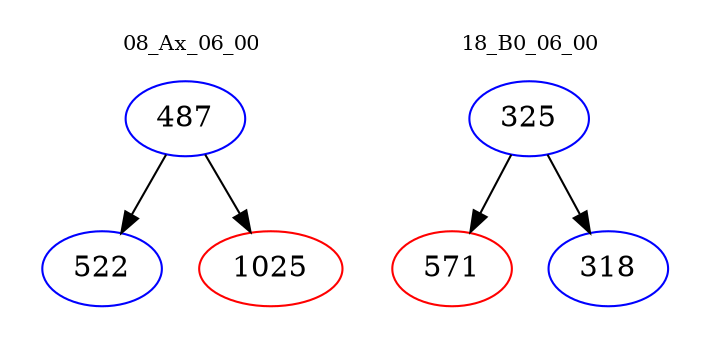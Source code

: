 digraph{
subgraph cluster_0 {
color = white
label = "08_Ax_06_00";
fontsize=10;
T0_487 [label="487", color="blue"]
T0_487 -> T0_522 [color="black"]
T0_522 [label="522", color="blue"]
T0_487 -> T0_1025 [color="black"]
T0_1025 [label="1025", color="red"]
}
subgraph cluster_1 {
color = white
label = "18_B0_06_00";
fontsize=10;
T1_325 [label="325", color="blue"]
T1_325 -> T1_571 [color="black"]
T1_571 [label="571", color="red"]
T1_325 -> T1_318 [color="black"]
T1_318 [label="318", color="blue"]
}
}

